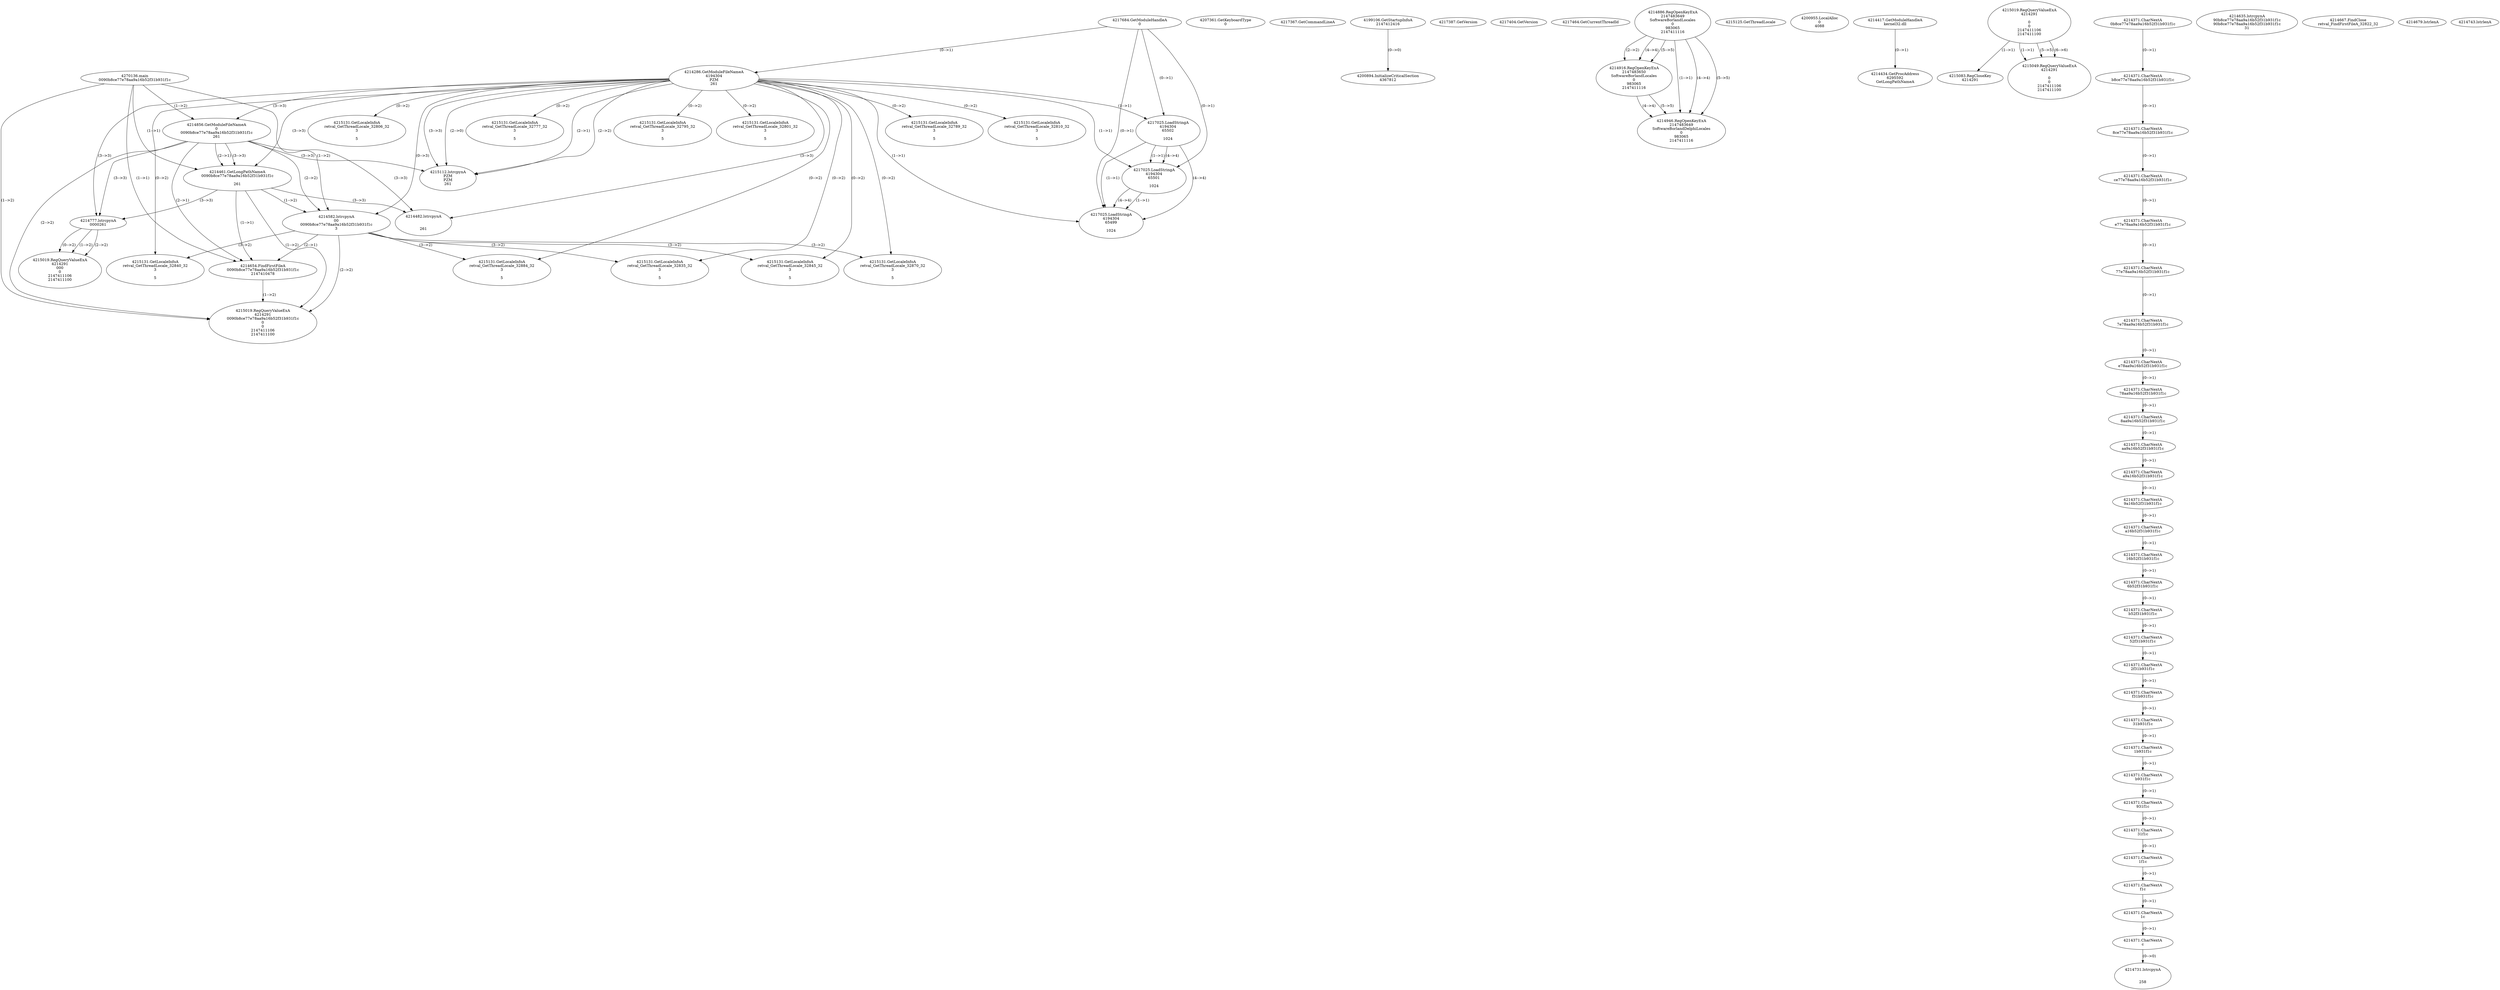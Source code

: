 // Global SCDG with merge call
digraph {
	0 [label="4270136.main
0090b8ce77e78aa9a16b52f31b931f1c"]
	1 [label="4217684.GetModuleHandleA
0"]
	2 [label="4207361.GetKeyboardType
0"]
	3 [label="4217367.GetCommandLineA
"]
	4 [label="4199106.GetStartupInfoA
2147412416"]
	5 [label="4217387.GetVersion
"]
	6 [label="4217404.GetVersion
"]
	7 [label="4217464.GetCurrentThreadId
"]
	8 [label="4214286.GetModuleFileNameA
4194304
PZM
261"]
	1 -> 8 [label="(0-->1)"]
	9 [label="4214856.GetModuleFileNameA
0
0090b8ce77e78aa9a16b52f31b931f1c
261"]
	0 -> 9 [label="(1-->2)"]
	8 -> 9 [label="(3-->3)"]
	10 [label="4214886.RegOpenKeyExA
2147483649
Software\Borland\Locales
0
983065
2147411116"]
	11 [label="4214916.RegOpenKeyExA
2147483650
Software\Borland\Locales
0
983065
2147411116"]
	10 -> 11 [label="(2-->2)"]
	10 -> 11 [label="(4-->4)"]
	10 -> 11 [label="(5-->5)"]
	12 [label="4214946.RegOpenKeyExA
2147483649
Software\Borland\Delphi\Locales
0
983065
2147411116"]
	10 -> 12 [label="(1-->1)"]
	10 -> 12 [label="(4-->4)"]
	11 -> 12 [label="(4-->4)"]
	10 -> 12 [label="(5-->5)"]
	11 -> 12 [label="(5-->5)"]
	13 [label="4215112.lstrcpynA
PZM
PZM
261"]
	8 -> 13 [label="(2-->1)"]
	8 -> 13 [label="(2-->2)"]
	8 -> 13 [label="(3-->3)"]
	9 -> 13 [label="(3-->3)"]
	8 -> 13 [label="(2-->0)"]
	14 [label="4215125.GetThreadLocale
"]
	15 [label="4215131.GetLocaleInfoA
retval_GetThreadLocale_32777_32
3

5"]
	8 -> 15 [label="(0-->2)"]
	16 [label="4217025.LoadStringA
4194304
65502

1024"]
	1 -> 16 [label="(0-->1)"]
	8 -> 16 [label="(1-->1)"]
	17 [label="4200894.InitializeCriticalSection
4367812"]
	4 -> 17 [label="(0-->0)"]
	18 [label="4200955.LocalAlloc
0
4088"]
	19 [label="4214417.GetModuleHandleA
kernel32.dll"]
	20 [label="4214434.GetProcAddress
6295592
GetLongPathNameA"]
	19 -> 20 [label="(0-->1)"]
	21 [label="4214461.GetLongPathNameA
0090b8ce77e78aa9a16b52f31b931f1c

261"]
	0 -> 21 [label="(1-->1)"]
	9 -> 21 [label="(2-->1)"]
	8 -> 21 [label="(3-->3)"]
	9 -> 21 [label="(3-->3)"]
	22 [label="4214482.lstrcpynA


261"]
	8 -> 22 [label="(3-->3)"]
	9 -> 22 [label="(3-->3)"]
	21 -> 22 [label="(3-->3)"]
	23 [label="4215019.RegQueryValueExA
4214291

0
0
2147411106
2147411100"]
	24 [label="4215083.RegCloseKey
4214291"]
	23 -> 24 [label="(1-->1)"]
	25 [label="4215131.GetLocaleInfoA
retval_GetThreadLocale_32795_32
3

5"]
	8 -> 25 [label="(0-->2)"]
	26 [label="4217025.LoadStringA
4194304
65501

1024"]
	1 -> 26 [label="(0-->1)"]
	8 -> 26 [label="(1-->1)"]
	16 -> 26 [label="(1-->1)"]
	16 -> 26 [label="(4-->4)"]
	27 [label="4215049.RegQueryValueExA
4214291

0
0
2147411106
2147411100"]
	23 -> 27 [label="(1-->1)"]
	23 -> 27 [label="(5-->5)"]
	23 -> 27 [label="(6-->6)"]
	28 [label="4215131.GetLocaleInfoA
retval_GetThreadLocale_32801_32
3

5"]
	8 -> 28 [label="(0-->2)"]
	29 [label="4217025.LoadStringA
4194304
65499

1024"]
	1 -> 29 [label="(0-->1)"]
	8 -> 29 [label="(1-->1)"]
	16 -> 29 [label="(1-->1)"]
	26 -> 29 [label="(1-->1)"]
	16 -> 29 [label="(4-->4)"]
	26 -> 29 [label="(4-->4)"]
	30 [label="4214582.lstrcpynA
00
0090b8ce77e78aa9a16b52f31b931f1c
3"]
	0 -> 30 [label="(1-->2)"]
	9 -> 30 [label="(2-->2)"]
	21 -> 30 [label="(1-->2)"]
	8 -> 30 [label="(0-->3)"]
	31 [label="4214371.CharNextA
0b8ce77e78aa9a16b52f31b931f1c"]
	32 [label="4214371.CharNextA
b8ce77e78aa9a16b52f31b931f1c"]
	31 -> 32 [label="(0-->1)"]
	33 [label="4214371.CharNextA
8ce77e78aa9a16b52f31b931f1c"]
	32 -> 33 [label="(0-->1)"]
	34 [label="4214371.CharNextA
ce77e78aa9a16b52f31b931f1c"]
	33 -> 34 [label="(0-->1)"]
	35 [label="4214371.CharNextA
e77e78aa9a16b52f31b931f1c"]
	34 -> 35 [label="(0-->1)"]
	36 [label="4214371.CharNextA
77e78aa9a16b52f31b931f1c"]
	35 -> 36 [label="(0-->1)"]
	37 [label="4214371.CharNextA
7e78aa9a16b52f31b931f1c"]
	36 -> 37 [label="(0-->1)"]
	38 [label="4214371.CharNextA
e78aa9a16b52f31b931f1c"]
	37 -> 38 [label="(0-->1)"]
	39 [label="4214371.CharNextA
78aa9a16b52f31b931f1c"]
	38 -> 39 [label="(0-->1)"]
	40 [label="4214371.CharNextA
8aa9a16b52f31b931f1c"]
	39 -> 40 [label="(0-->1)"]
	41 [label="4214371.CharNextA
aa9a16b52f31b931f1c"]
	40 -> 41 [label="(0-->1)"]
	42 [label="4214371.CharNextA
a9a16b52f31b931f1c"]
	41 -> 42 [label="(0-->1)"]
	43 [label="4214371.CharNextA
9a16b52f31b931f1c"]
	42 -> 43 [label="(0-->1)"]
	44 [label="4214371.CharNextA
a16b52f31b931f1c"]
	43 -> 44 [label="(0-->1)"]
	45 [label="4214371.CharNextA
16b52f31b931f1c"]
	44 -> 45 [label="(0-->1)"]
	46 [label="4214371.CharNextA
6b52f31b931f1c"]
	45 -> 46 [label="(0-->1)"]
	47 [label="4214371.CharNextA
b52f31b931f1c"]
	46 -> 47 [label="(0-->1)"]
	48 [label="4214371.CharNextA
52f31b931f1c"]
	47 -> 48 [label="(0-->1)"]
	49 [label="4214371.CharNextA
2f31b931f1c"]
	48 -> 49 [label="(0-->1)"]
	50 [label="4214371.CharNextA
f31b931f1c"]
	49 -> 50 [label="(0-->1)"]
	51 [label="4214371.CharNextA
31b931f1c"]
	50 -> 51 [label="(0-->1)"]
	52 [label="4214371.CharNextA
1b931f1c"]
	51 -> 52 [label="(0-->1)"]
	53 [label="4214371.CharNextA
b931f1c"]
	52 -> 53 [label="(0-->1)"]
	54 [label="4214371.CharNextA
931f1c"]
	53 -> 54 [label="(0-->1)"]
	55 [label="4214371.CharNextA
31f1c"]
	54 -> 55 [label="(0-->1)"]
	56 [label="4214371.CharNextA
1f1c"]
	55 -> 56 [label="(0-->1)"]
	57 [label="4214371.CharNextA
f1c"]
	56 -> 57 [label="(0-->1)"]
	58 [label="4214371.CharNextA
1c"]
	57 -> 58 [label="(0-->1)"]
	59 [label="4214371.CharNextA
c"]
	58 -> 59 [label="(0-->1)"]
	60 [label="4214635.lstrcpynA
90b8ce77e78aa9a16b52f31b931f1c
90b8ce77e78aa9a16b52f31b931f1c
31"]
	61 [label="4214654.FindFirstFileA
0090b8ce77e78aa9a16b52f31b931f1c
2147410478"]
	0 -> 61 [label="(1-->1)"]
	9 -> 61 [label="(2-->1)"]
	21 -> 61 [label="(1-->1)"]
	30 -> 61 [label="(2-->1)"]
	62 [label="4215019.RegQueryValueExA
4214291
0090b8ce77e78aa9a16b52f31b931f1c
0
0
2147411106
2147411100"]
	0 -> 62 [label="(1-->2)"]
	9 -> 62 [label="(2-->2)"]
	21 -> 62 [label="(1-->2)"]
	30 -> 62 [label="(2-->2)"]
	61 -> 62 [label="(1-->2)"]
	63 [label="4215131.GetLocaleInfoA
retval_GetThreadLocale_32840_32
3

5"]
	8 -> 63 [label="(0-->2)"]
	30 -> 63 [label="(3-->2)"]
	64 [label="4214667.FindClose
retval_FindFirstFileA_32822_32"]
	65 [label="4214679.lstrlenA
"]
	66 [label="4214731.lstrcpynA


258"]
	59 -> 66 [label="(0-->0)"]
	67 [label="4214743.lstrlenA
"]
	68 [label="4214777.lstrcpynA
00\
00\
261"]
	8 -> 68 [label="(3-->3)"]
	9 -> 68 [label="(3-->3)"]
	21 -> 68 [label="(3-->3)"]
	69 [label="4215019.RegQueryValueExA
4214291
00\
0
0
2147411106
2147411100"]
	68 -> 69 [label="(1-->2)"]
	68 -> 69 [label="(2-->2)"]
	68 -> 69 [label="(0-->2)"]
	70 [label="4215131.GetLocaleInfoA
retval_GetThreadLocale_32884_32
3

5"]
	8 -> 70 [label="(0-->2)"]
	30 -> 70 [label="(3-->2)"]
	71 [label="4215131.GetLocaleInfoA
retval_GetThreadLocale_32845_32
3

5"]
	8 -> 71 [label="(0-->2)"]
	30 -> 71 [label="(3-->2)"]
	72 [label="4215131.GetLocaleInfoA
retval_GetThreadLocale_32789_32
3

5"]
	8 -> 72 [label="(0-->2)"]
	73 [label="4215131.GetLocaleInfoA
retval_GetThreadLocale_32810_32
3

5"]
	8 -> 73 [label="(0-->2)"]
	74 [label="4215131.GetLocaleInfoA
retval_GetThreadLocale_32835_32
3

5"]
	8 -> 74 [label="(0-->2)"]
	30 -> 74 [label="(3-->2)"]
	75 [label="4215131.GetLocaleInfoA
retval_GetThreadLocale_32806_32
3

5"]
	8 -> 75 [label="(0-->2)"]
	76 [label="4215131.GetLocaleInfoA
retval_GetThreadLocale_32870_32
3

5"]
	8 -> 76 [label="(0-->2)"]
	30 -> 76 [label="(3-->2)"]
}
